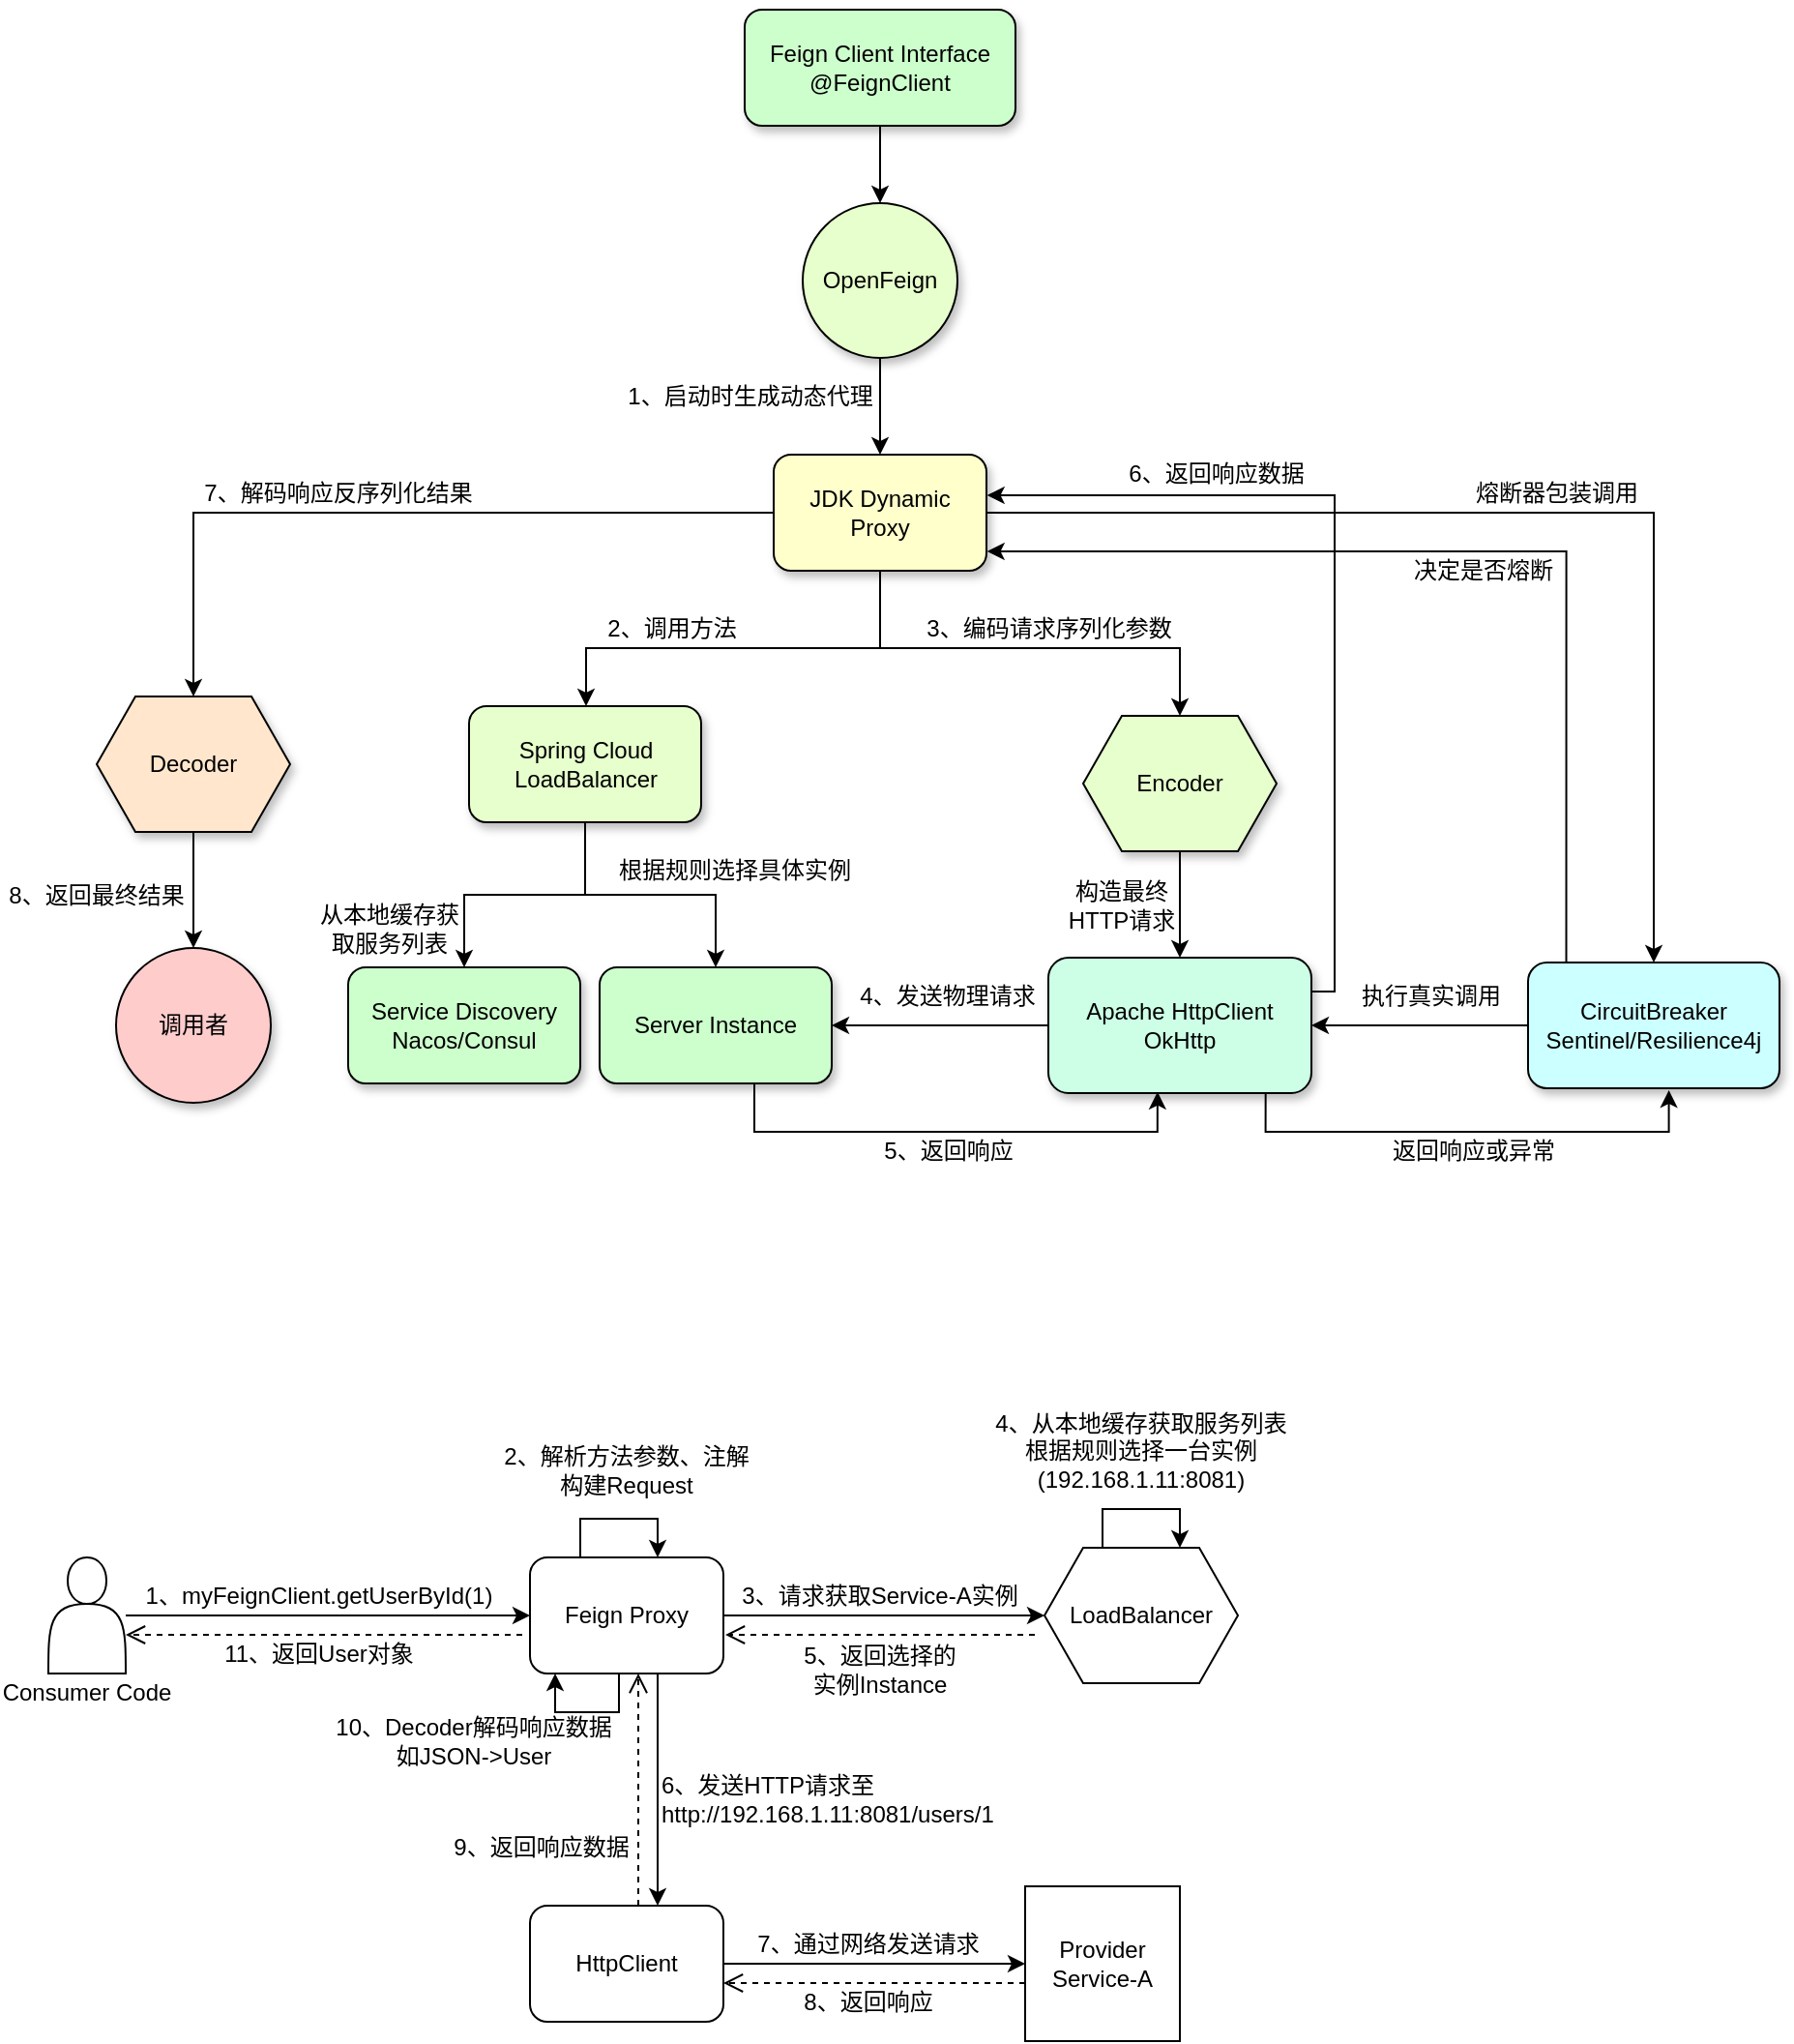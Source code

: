 <mxfile version="28.1.1">
  <diagram name="第 1 页" id="WlIzskmG9pI8DjSCx0WZ">
    <mxGraphModel dx="1098" dy="534" grid="1" gridSize="10" guides="1" tooltips="1" connect="1" arrows="1" fold="1" page="1" pageScale="1" pageWidth="827" pageHeight="1169" math="0" shadow="0">
      <root>
        <mxCell id="0" />
        <mxCell id="1" parent="0" />
        <mxCell id="_a-eD0vN7kBclNBHNNr2-69" value="" style="group" parent="1" vertex="1" connectable="0">
          <mxGeometry x="140" y="120" width="920" height="600" as="geometry" />
        </mxCell>
        <mxCell id="_a-eD0vN7kBclNBHNNr2-3" style="edgeStyle=orthogonalEdgeStyle;rounded=0;orthogonalLoop=1;jettySize=auto;html=1;entryX=0.5;entryY=0;entryDx=0;entryDy=0;" parent="_a-eD0vN7kBclNBHNNr2-69" source="_a-eD0vN7kBclNBHNNr2-1" target="_a-eD0vN7kBclNBHNNr2-2" edge="1">
          <mxGeometry relative="1" as="geometry" />
        </mxCell>
        <mxCell id="_a-eD0vN7kBclNBHNNr2-1" value="Feign Client Interface&lt;br&gt;@FeignClient" style="rounded=1;whiteSpace=wrap;html=1;fillColor=#CCFFCC;shadow=1;" parent="_a-eD0vN7kBclNBHNNr2-69" vertex="1">
          <mxGeometry x="385" width="140" height="60" as="geometry" />
        </mxCell>
        <mxCell id="_a-eD0vN7kBclNBHNNr2-5" style="edgeStyle=orthogonalEdgeStyle;rounded=0;orthogonalLoop=1;jettySize=auto;html=1;entryX=0.5;entryY=0;entryDx=0;entryDy=0;" parent="_a-eD0vN7kBclNBHNNr2-69" source="_a-eD0vN7kBclNBHNNr2-2" target="_a-eD0vN7kBclNBHNNr2-4" edge="1">
          <mxGeometry relative="1" as="geometry" />
        </mxCell>
        <mxCell id="_a-eD0vN7kBclNBHNNr2-2" value="OpenFeign" style="ellipse;whiteSpace=wrap;html=1;aspect=fixed;fillColor=#E6FFCC;shadow=1;" parent="_a-eD0vN7kBclNBHNNr2-69" vertex="1">
          <mxGeometry x="415" y="100" width="80" height="80" as="geometry" />
        </mxCell>
        <mxCell id="_a-eD0vN7kBclNBHNNr2-8" style="edgeStyle=orthogonalEdgeStyle;rounded=0;orthogonalLoop=1;jettySize=auto;html=1;entryX=0.5;entryY=0;entryDx=0;entryDy=0;exitX=0.5;exitY=1;exitDx=0;exitDy=0;" parent="_a-eD0vN7kBclNBHNNr2-69" source="_a-eD0vN7kBclNBHNNr2-4" target="_a-eD0vN7kBclNBHNNr2-7" edge="1">
          <mxGeometry relative="1" as="geometry">
            <Array as="points">
              <mxPoint x="455" y="330" />
              <mxPoint x="303" y="330" />
              <mxPoint x="303" y="360" />
            </Array>
          </mxGeometry>
        </mxCell>
        <mxCell id="_a-eD0vN7kBclNBHNNr2-46" style="edgeStyle=orthogonalEdgeStyle;rounded=0;orthogonalLoop=1;jettySize=auto;html=1;entryX=0.5;entryY=0;entryDx=0;entryDy=0;" parent="_a-eD0vN7kBclNBHNNr2-69" source="_a-eD0vN7kBclNBHNNr2-4" target="_a-eD0vN7kBclNBHNNr2-45" edge="1">
          <mxGeometry relative="1" as="geometry" />
        </mxCell>
        <mxCell id="_a-eD0vN7kBclNBHNNr2-66" style="edgeStyle=orthogonalEdgeStyle;rounded=0;orthogonalLoop=1;jettySize=auto;html=1;entryX=0.5;entryY=0;entryDx=0;entryDy=0;" parent="_a-eD0vN7kBclNBHNNr2-69" source="_a-eD0vN7kBclNBHNNr2-4" target="_a-eD0vN7kBclNBHNNr2-22" edge="1">
          <mxGeometry relative="1" as="geometry" />
        </mxCell>
        <mxCell id="_a-eD0vN7kBclNBHNNr2-68" style="edgeStyle=orthogonalEdgeStyle;rounded=0;orthogonalLoop=1;jettySize=auto;html=1;entryX=0.5;entryY=0;entryDx=0;entryDy=0;exitX=0.5;exitY=1;exitDx=0;exitDy=0;" parent="_a-eD0vN7kBclNBHNNr2-69" source="_a-eD0vN7kBclNBHNNr2-4" target="_a-eD0vN7kBclNBHNNr2-16" edge="1">
          <mxGeometry relative="1" as="geometry">
            <Array as="points">
              <mxPoint x="455" y="330" />
              <mxPoint x="610" y="330" />
            </Array>
          </mxGeometry>
        </mxCell>
        <mxCell id="_a-eD0vN7kBclNBHNNr2-4" value="JDK Dynamic&lt;br&gt;Proxy" style="rounded=1;whiteSpace=wrap;html=1;fillColor=#FFFFCC;shadow=1;" parent="_a-eD0vN7kBclNBHNNr2-69" vertex="1">
          <mxGeometry x="400" y="230" width="110" height="60" as="geometry" />
        </mxCell>
        <mxCell id="_a-eD0vN7kBclNBHNNr2-6" value="1、启动时生成动态代理" style="text;strokeColor=none;align=center;fillColor=none;html=1;verticalAlign=middle;whiteSpace=wrap;rounded=0;" parent="_a-eD0vN7kBclNBHNNr2-69" vertex="1">
          <mxGeometry x="322.5" y="190" width="130" height="20" as="geometry" />
        </mxCell>
        <mxCell id="_a-eD0vN7kBclNBHNNr2-48" style="edgeStyle=orthogonalEdgeStyle;rounded=0;orthogonalLoop=1;jettySize=auto;html=1;entryX=0.5;entryY=0;entryDx=0;entryDy=0;" parent="_a-eD0vN7kBclNBHNNr2-69" source="_a-eD0vN7kBclNBHNNr2-7" target="_a-eD0vN7kBclNBHNNr2-10" edge="1">
          <mxGeometry relative="1" as="geometry" />
        </mxCell>
        <mxCell id="_a-eD0vN7kBclNBHNNr2-49" style="edgeStyle=orthogonalEdgeStyle;rounded=0;orthogonalLoop=1;jettySize=auto;html=1;" parent="_a-eD0vN7kBclNBHNNr2-69" source="_a-eD0vN7kBclNBHNNr2-7" target="_a-eD0vN7kBclNBHNNr2-13" edge="1">
          <mxGeometry relative="1" as="geometry" />
        </mxCell>
        <mxCell id="_a-eD0vN7kBclNBHNNr2-7" value="Spring Cloud&lt;br&gt;LoadBalancer" style="rounded=1;whiteSpace=wrap;html=1;fillColor=#E6FFCC;shadow=1;" parent="_a-eD0vN7kBclNBHNNr2-69" vertex="1">
          <mxGeometry x="242.5" y="360" width="120" height="60" as="geometry" />
        </mxCell>
        <mxCell id="_a-eD0vN7kBclNBHNNr2-9" value="2、调用方法" style="text;strokeColor=none;align=center;fillColor=none;html=1;verticalAlign=middle;whiteSpace=wrap;rounded=0;" parent="_a-eD0vN7kBclNBHNNr2-69" vertex="1">
          <mxGeometry x="310" y="310" width="75" height="20" as="geometry" />
        </mxCell>
        <mxCell id="_a-eD0vN7kBclNBHNNr2-10" value="Service Discovery&lt;br&gt;Nacos/Consul" style="rounded=1;whiteSpace=wrap;html=1;fillColor=#CCFFCC;shadow=1;" parent="_a-eD0vN7kBclNBHNNr2-69" vertex="1">
          <mxGeometry x="180" y="495" width="120" height="60" as="geometry" />
        </mxCell>
        <mxCell id="_a-eD0vN7kBclNBHNNr2-12" value="从本地缓存获取服务列表" style="text;strokeColor=none;align=center;fillColor=none;html=1;verticalAlign=middle;whiteSpace=wrap;rounded=0;" parent="_a-eD0vN7kBclNBHNNr2-69" vertex="1">
          <mxGeometry x="160" y="460" width="82.5" height="30" as="geometry" />
        </mxCell>
        <mxCell id="_a-eD0vN7kBclNBHNNr2-13" value="Server Instance" style="rounded=1;whiteSpace=wrap;html=1;fillColor=#CCFFCC;shadow=1;" parent="_a-eD0vN7kBclNBHNNr2-69" vertex="1">
          <mxGeometry x="310" y="495" width="120" height="60" as="geometry" />
        </mxCell>
        <mxCell id="_a-eD0vN7kBclNBHNNr2-15" value="根据规则选择具体实例" style="text;strokeColor=none;align=center;fillColor=none;html=1;verticalAlign=middle;whiteSpace=wrap;rounded=0;" parent="_a-eD0vN7kBclNBHNNr2-69" vertex="1">
          <mxGeometry x="315" y="435" width="130" height="20" as="geometry" />
        </mxCell>
        <mxCell id="_a-eD0vN7kBclNBHNNr2-20" style="edgeStyle=orthogonalEdgeStyle;rounded=0;orthogonalLoop=1;jettySize=auto;html=1;entryX=0.5;entryY=0;entryDx=0;entryDy=0;" parent="_a-eD0vN7kBclNBHNNr2-69" source="_a-eD0vN7kBclNBHNNr2-16" target="_a-eD0vN7kBclNBHNNr2-19" edge="1">
          <mxGeometry relative="1" as="geometry" />
        </mxCell>
        <mxCell id="_a-eD0vN7kBclNBHNNr2-16" value="Encoder" style="shape=hexagon;perimeter=hexagonPerimeter2;whiteSpace=wrap;html=1;fixedSize=1;fillColor=#E6FFCC;shadow=1;" parent="_a-eD0vN7kBclNBHNNr2-69" vertex="1">
          <mxGeometry x="560" y="365" width="100" height="70" as="geometry" />
        </mxCell>
        <mxCell id="_a-eD0vN7kBclNBHNNr2-18" value="3、编码请求序列化参数" style="text;strokeColor=none;align=center;fillColor=none;html=1;verticalAlign=middle;whiteSpace=wrap;rounded=0;" parent="_a-eD0vN7kBclNBHNNr2-69" vertex="1">
          <mxGeometry x="475" y="310" width="135" height="20" as="geometry" />
        </mxCell>
        <mxCell id="_a-eD0vN7kBclNBHNNr2-64" style="edgeStyle=orthogonalEdgeStyle;rounded=0;orthogonalLoop=1;jettySize=auto;html=1;entryX=1;entryY=0.5;entryDx=0;entryDy=0;" parent="_a-eD0vN7kBclNBHNNr2-69" source="_a-eD0vN7kBclNBHNNr2-19" target="_a-eD0vN7kBclNBHNNr2-13" edge="1">
          <mxGeometry relative="1" as="geometry" />
        </mxCell>
        <mxCell id="_a-eD0vN7kBclNBHNNr2-19" value="&lt;div&gt;Apache HttpClient&lt;/div&gt;&lt;div&gt;OkHttp&lt;/div&gt;" style="rounded=1;whiteSpace=wrap;html=1;fillColor=#CCFFE6;shadow=1;" parent="_a-eD0vN7kBclNBHNNr2-69" vertex="1">
          <mxGeometry x="542" y="490" width="136" height="70" as="geometry" />
        </mxCell>
        <mxCell id="_a-eD0vN7kBclNBHNNr2-21" value="构造最终HTTP请求" style="text;strokeColor=none;align=center;fillColor=none;html=1;verticalAlign=middle;whiteSpace=wrap;rounded=0;" parent="_a-eD0vN7kBclNBHNNr2-69" vertex="1">
          <mxGeometry x="550" y="447.5" width="60" height="30" as="geometry" />
        </mxCell>
        <mxCell id="_a-eD0vN7kBclNBHNNr2-60" style="edgeStyle=orthogonalEdgeStyle;rounded=0;orthogonalLoop=1;jettySize=auto;html=1;entryX=1;entryY=0.5;entryDx=0;entryDy=0;" parent="_a-eD0vN7kBclNBHNNr2-69" source="_a-eD0vN7kBclNBHNNr2-22" target="_a-eD0vN7kBclNBHNNr2-19" edge="1">
          <mxGeometry relative="1" as="geometry" />
        </mxCell>
        <mxCell id="_a-eD0vN7kBclNBHNNr2-22" value="CircuitBreaker&lt;br&gt;Sentinel/Resilience4j" style="rounded=1;whiteSpace=wrap;html=1;fillColor=#CCFFFF;shadow=1;" parent="_a-eD0vN7kBclNBHNNr2-69" vertex="1">
          <mxGeometry x="790" y="492.5" width="130" height="65" as="geometry" />
        </mxCell>
        <mxCell id="_a-eD0vN7kBclNBHNNr2-24" value="执行真实调用" style="text;strokeColor=none;align=center;fillColor=none;html=1;verticalAlign=middle;whiteSpace=wrap;rounded=0;" parent="_a-eD0vN7kBclNBHNNr2-69" vertex="1">
          <mxGeometry x="700" y="500" width="80" height="20" as="geometry" />
        </mxCell>
        <mxCell id="_a-eD0vN7kBclNBHNNr2-26" value="返回响应或异常" style="text;strokeColor=none;align=center;fillColor=none;html=1;verticalAlign=middle;whiteSpace=wrap;rounded=0;" parent="_a-eD0vN7kBclNBHNNr2-69" vertex="1">
          <mxGeometry x="717" y="580" width="90" height="20" as="geometry" />
        </mxCell>
        <mxCell id="_a-eD0vN7kBclNBHNNr2-28" value="熔断器包装调用" style="text;strokeColor=none;align=center;fillColor=none;html=1;verticalAlign=middle;whiteSpace=wrap;rounded=0;" parent="_a-eD0vN7kBclNBHNNr2-69" vertex="1">
          <mxGeometry x="760" y="240" width="90" height="20" as="geometry" />
        </mxCell>
        <mxCell id="_a-eD0vN7kBclNBHNNr2-31" value="决定是否熔断" style="text;strokeColor=none;align=center;fillColor=none;html=1;verticalAlign=middle;whiteSpace=wrap;rounded=0;" parent="_a-eD0vN7kBclNBHNNr2-69" vertex="1">
          <mxGeometry x="727" y="280" width="80" height="20" as="geometry" />
        </mxCell>
        <mxCell id="_a-eD0vN7kBclNBHNNr2-33" value="4、发送物理请求" style="text;strokeColor=none;align=center;fillColor=none;html=1;verticalAlign=middle;whiteSpace=wrap;rounded=0;" parent="_a-eD0vN7kBclNBHNNr2-69" vertex="1">
          <mxGeometry x="440" y="500" width="100" height="20" as="geometry" />
        </mxCell>
        <mxCell id="_a-eD0vN7kBclNBHNNr2-35" value="5、返回响应" style="text;strokeColor=none;align=center;fillColor=none;html=1;verticalAlign=middle;whiteSpace=wrap;rounded=0;" parent="_a-eD0vN7kBclNBHNNr2-69" vertex="1">
          <mxGeometry x="452.5" y="580" width="75" height="20" as="geometry" />
        </mxCell>
        <mxCell id="_a-eD0vN7kBclNBHNNr2-37" value="6、返回响应数据" style="text;strokeColor=none;align=center;fillColor=none;html=1;verticalAlign=middle;whiteSpace=wrap;rounded=0;" parent="_a-eD0vN7kBclNBHNNr2-69" vertex="1">
          <mxGeometry x="580" y="230" width="98" height="20" as="geometry" />
        </mxCell>
        <mxCell id="_a-eD0vN7kBclNBHNNr2-40" value="7、解码响应反序列化结果" style="text;strokeColor=none;align=center;fillColor=none;html=1;verticalAlign=middle;whiteSpace=wrap;rounded=0;" parent="_a-eD0vN7kBclNBHNNr2-69" vertex="1">
          <mxGeometry x="100" y="240" width="150" height="20" as="geometry" />
        </mxCell>
        <mxCell id="_a-eD0vN7kBclNBHNNr2-41" value="调用者" style="ellipse;whiteSpace=wrap;html=1;aspect=fixed;fillColor=#FFCCCC;shadow=1;" parent="_a-eD0vN7kBclNBHNNr2-69" vertex="1">
          <mxGeometry x="60" y="485" width="80" height="80" as="geometry" />
        </mxCell>
        <mxCell id="_a-eD0vN7kBclNBHNNr2-43" value="8、返回最终结果" style="text;strokeColor=none;align=center;fillColor=none;html=1;verticalAlign=middle;whiteSpace=wrap;rounded=0;" parent="_a-eD0vN7kBclNBHNNr2-69" vertex="1">
          <mxGeometry y="447.5" width="100" height="20" as="geometry" />
        </mxCell>
        <mxCell id="_a-eD0vN7kBclNBHNNr2-51" style="edgeStyle=orthogonalEdgeStyle;rounded=0;orthogonalLoop=1;jettySize=auto;html=1;entryX=0.5;entryY=0;entryDx=0;entryDy=0;" parent="_a-eD0vN7kBclNBHNNr2-69" source="_a-eD0vN7kBclNBHNNr2-45" target="_a-eD0vN7kBclNBHNNr2-41" edge="1">
          <mxGeometry relative="1" as="geometry" />
        </mxCell>
        <mxCell id="_a-eD0vN7kBclNBHNNr2-45" value="Decoder" style="shape=hexagon;perimeter=hexagonPerimeter2;whiteSpace=wrap;html=1;fixedSize=1;fillColor=#FFE6CC;shadow=1;" parent="_a-eD0vN7kBclNBHNNr2-69" vertex="1">
          <mxGeometry x="50" y="355" width="100" height="70" as="geometry" />
        </mxCell>
        <mxCell id="_a-eD0vN7kBclNBHNNr2-57" style="edgeStyle=orthogonalEdgeStyle;rounded=0;orthogonalLoop=1;jettySize=auto;html=1;entryX=1.003;entryY=0.833;entryDx=0;entryDy=0;entryPerimeter=0;exitX=0.152;exitY=-0.001;exitDx=0;exitDy=0;exitPerimeter=0;" parent="_a-eD0vN7kBclNBHNNr2-69" source="_a-eD0vN7kBclNBHNNr2-22" target="_a-eD0vN7kBclNBHNNr2-4" edge="1">
          <mxGeometry relative="1" as="geometry">
            <mxPoint x="810" y="490" as="sourcePoint" />
            <Array as="points">
              <mxPoint x="810" y="280" />
            </Array>
          </mxGeometry>
        </mxCell>
        <mxCell id="_a-eD0vN7kBclNBHNNr2-59" style="edgeStyle=orthogonalEdgeStyle;rounded=0;orthogonalLoop=1;jettySize=auto;html=1;entryX=1.003;entryY=0.35;entryDx=0;entryDy=0;entryPerimeter=0;exitX=1;exitY=0.25;exitDx=0;exitDy=0;" parent="_a-eD0vN7kBclNBHNNr2-69" source="_a-eD0vN7kBclNBHNNr2-19" target="_a-eD0vN7kBclNBHNNr2-4" edge="1">
          <mxGeometry relative="1" as="geometry">
            <Array as="points">
              <mxPoint x="690" y="508" />
              <mxPoint x="690" y="251" />
            </Array>
          </mxGeometry>
        </mxCell>
        <mxCell id="_a-eD0vN7kBclNBHNNr2-63" style="edgeStyle=orthogonalEdgeStyle;rounded=0;orthogonalLoop=1;jettySize=auto;html=1;entryX=0.56;entryY=1.016;entryDx=0;entryDy=0;entryPerimeter=0;exitX=0.826;exitY=1;exitDx=0;exitDy=0;exitPerimeter=0;" parent="_a-eD0vN7kBclNBHNNr2-69" source="_a-eD0vN7kBclNBHNNr2-19" target="_a-eD0vN7kBclNBHNNr2-22" edge="1">
          <mxGeometry relative="1" as="geometry">
            <Array as="points">
              <mxPoint x="654" y="580" />
              <mxPoint x="863" y="580" />
            </Array>
          </mxGeometry>
        </mxCell>
        <mxCell id="_a-eD0vN7kBclNBHNNr2-65" style="edgeStyle=orthogonalEdgeStyle;rounded=0;orthogonalLoop=1;jettySize=auto;html=1;entryX=0.415;entryY=0.991;entryDx=0;entryDy=0;entryPerimeter=0;exitX=0.5;exitY=1;exitDx=0;exitDy=0;" parent="_a-eD0vN7kBclNBHNNr2-69" source="_a-eD0vN7kBclNBHNNr2-13" target="_a-eD0vN7kBclNBHNNr2-19" edge="1">
          <mxGeometry relative="1" as="geometry">
            <Array as="points">
              <mxPoint x="390" y="580" />
              <mxPoint x="598" y="580" />
            </Array>
          </mxGeometry>
        </mxCell>
        <mxCell id="lUMcOgB7CT1MJs2Ok-OM-8" style="edgeStyle=orthogonalEdgeStyle;rounded=0;orthogonalLoop=1;jettySize=auto;html=1;entryX=0;entryY=0.5;entryDx=0;entryDy=0;" edge="1" parent="1" source="lUMcOgB7CT1MJs2Ok-OM-1">
          <mxGeometry relative="1" as="geometry">
            <mxPoint x="414" y="950" as="targetPoint" />
          </mxGeometry>
        </mxCell>
        <mxCell id="lUMcOgB7CT1MJs2Ok-OM-1" value="" style="shape=actor;whiteSpace=wrap;html=1;" vertex="1" parent="1">
          <mxGeometry x="165" y="920" width="40" height="60" as="geometry" />
        </mxCell>
        <mxCell id="lUMcOgB7CT1MJs2Ok-OM-3" value="Consumer Code" style="text;strokeColor=none;align=center;fillColor=none;html=1;verticalAlign=middle;whiteSpace=wrap;rounded=0;" vertex="1" parent="1">
          <mxGeometry x="140" y="980" width="90" height="20" as="geometry" />
        </mxCell>
        <mxCell id="lUMcOgB7CT1MJs2Ok-OM-4" value="LoadBalancer" style="shape=hexagon;perimeter=hexagonPerimeter2;whiteSpace=wrap;html=1;fixedSize=1;" vertex="1" parent="1">
          <mxGeometry x="680" y="915" width="100" height="70" as="geometry" />
        </mxCell>
        <mxCell id="lUMcOgB7CT1MJs2Ok-OM-49" style="edgeStyle=orthogonalEdgeStyle;rounded=0;orthogonalLoop=1;jettySize=auto;html=1;entryX=0;entryY=0.5;entryDx=0;entryDy=0;" edge="1" parent="1" source="lUMcOgB7CT1MJs2Ok-OM-5" target="lUMcOgB7CT1MJs2Ok-OM-6">
          <mxGeometry relative="1" as="geometry" />
        </mxCell>
        <mxCell id="lUMcOgB7CT1MJs2Ok-OM-5" value="HttpClient" style="rounded=1;whiteSpace=wrap;html=1;" vertex="1" parent="1">
          <mxGeometry x="414" y="1100" width="100" height="60" as="geometry" />
        </mxCell>
        <mxCell id="lUMcOgB7CT1MJs2Ok-OM-6" value="Provider&lt;br&gt;Service-A" style="whiteSpace=wrap;html=1;aspect=fixed;" vertex="1" parent="1">
          <mxGeometry x="670" y="1090" width="80" height="80" as="geometry" />
        </mxCell>
        <mxCell id="lUMcOgB7CT1MJs2Ok-OM-9" value="1、myFeignClient.getUserById(1)" style="text;strokeColor=none;align=center;fillColor=none;html=1;verticalAlign=middle;whiteSpace=wrap;rounded=0;" vertex="1" parent="1">
          <mxGeometry x="210" y="930" width="190" height="20" as="geometry" />
        </mxCell>
        <mxCell id="lUMcOgB7CT1MJs2Ok-OM-12" style="edgeStyle=orthogonalEdgeStyle;rounded=0;orthogonalLoop=1;jettySize=auto;html=1;" edge="1" parent="1">
          <mxGeometry relative="1" as="geometry">
            <mxPoint x="480" y="920" as="targetPoint" />
            <mxPoint x="440" y="920" as="sourcePoint" />
            <Array as="points">
              <mxPoint x="440" y="920" />
              <mxPoint x="440" y="900" />
              <mxPoint x="480" y="900" />
            </Array>
          </mxGeometry>
        </mxCell>
        <mxCell id="lUMcOgB7CT1MJs2Ok-OM-14" style="edgeStyle=orthogonalEdgeStyle;rounded=0;orthogonalLoop=1;jettySize=auto;html=1;entryX=0;entryY=0.5;entryDx=0;entryDy=0;" edge="1" parent="1" source="lUMcOgB7CT1MJs2Ok-OM-11" target="lUMcOgB7CT1MJs2Ok-OM-4">
          <mxGeometry relative="1" as="geometry" />
        </mxCell>
        <mxCell id="lUMcOgB7CT1MJs2Ok-OM-47" style="edgeStyle=orthogonalEdgeStyle;rounded=0;orthogonalLoop=1;jettySize=auto;html=1;entryX=0.5;entryY=0;entryDx=0;entryDy=0;" edge="1" parent="1">
          <mxGeometry relative="1" as="geometry">
            <mxPoint x="480" y="980" as="sourcePoint" />
            <mxPoint x="480" y="1100" as="targetPoint" />
          </mxGeometry>
        </mxCell>
        <mxCell id="lUMcOgB7CT1MJs2Ok-OM-11" value="Feign Proxy" style="rounded=1;whiteSpace=wrap;html=1;" vertex="1" parent="1">
          <mxGeometry x="414" y="920" width="100" height="60" as="geometry" />
        </mxCell>
        <mxCell id="lUMcOgB7CT1MJs2Ok-OM-13" value="2、解析方法参数、注解&lt;br&gt;构建Request" style="text;strokeColor=none;align=center;fillColor=none;html=1;verticalAlign=middle;whiteSpace=wrap;rounded=0;" vertex="1" parent="1">
          <mxGeometry x="399" y="860" width="130" height="30" as="geometry" />
        </mxCell>
        <mxCell id="lUMcOgB7CT1MJs2Ok-OM-15" value="3、请求获取Service-A实例" style="text;strokeColor=none;align=center;fillColor=none;html=1;verticalAlign=middle;whiteSpace=wrap;rounded=0;" vertex="1" parent="1">
          <mxGeometry x="520" y="932.5" width="150" height="15" as="geometry" />
        </mxCell>
        <mxCell id="lUMcOgB7CT1MJs2Ok-OM-17" value="4、从本地缓存获取服务列表&lt;br&gt;根据规则选择一台实例&lt;br&gt;(192.168.1.11:8081)" style="text;strokeColor=none;align=center;fillColor=none;html=1;verticalAlign=middle;whiteSpace=wrap;rounded=0;" vertex="1" parent="1">
          <mxGeometry x="650" y="840" width="160" height="50" as="geometry" />
        </mxCell>
        <mxCell id="lUMcOgB7CT1MJs2Ok-OM-18" value="" style="html=1;verticalAlign=bottom;endArrow=open;dashed=1;endSize=8;curved=0;rounded=0;" edge="1" parent="1">
          <mxGeometry relative="1" as="geometry">
            <mxPoint x="675" y="960" as="sourcePoint" />
            <mxPoint x="515" y="960" as="targetPoint" />
          </mxGeometry>
        </mxCell>
        <mxCell id="lUMcOgB7CT1MJs2Ok-OM-20" value="5、返回选择的&lt;br&gt;实例Instance" style="text;strokeColor=none;align=center;fillColor=none;html=1;verticalAlign=middle;whiteSpace=wrap;rounded=0;" vertex="1" parent="1">
          <mxGeometry x="550" y="960" width="90" height="35" as="geometry" />
        </mxCell>
        <mxCell id="lUMcOgB7CT1MJs2Ok-OM-25" value="9、返回响应数据" style="text;strokeColor=none;align=center;fillColor=none;html=1;verticalAlign=middle;whiteSpace=wrap;rounded=0;" vertex="1" parent="1">
          <mxGeometry x="370" y="1060" width="100" height="20" as="geometry" />
        </mxCell>
        <mxCell id="lUMcOgB7CT1MJs2Ok-OM-27" value="7、通过网络发送请求" style="text;strokeColor=none;align=center;fillColor=none;html=1;verticalAlign=middle;whiteSpace=wrap;rounded=0;" vertex="1" parent="1">
          <mxGeometry x="529" y="1110" width="120" height="20" as="geometry" />
        </mxCell>
        <mxCell id="lUMcOgB7CT1MJs2Ok-OM-31" value="8、返回响应" style="text;strokeColor=none;align=center;fillColor=none;html=1;verticalAlign=middle;whiteSpace=wrap;rounded=0;" vertex="1" parent="1">
          <mxGeometry x="554" y="1140" width="70" height="20" as="geometry" />
        </mxCell>
        <mxCell id="lUMcOgB7CT1MJs2Ok-OM-33" style="edgeStyle=orthogonalEdgeStyle;rounded=0;orthogonalLoop=1;jettySize=auto;html=1;" edge="1" parent="1">
          <mxGeometry relative="1" as="geometry">
            <mxPoint x="427" y="980" as="targetPoint" />
            <mxPoint x="460" y="980" as="sourcePoint" />
            <Array as="points">
              <mxPoint x="460" y="1000" />
              <mxPoint x="427" y="1000" />
            </Array>
          </mxGeometry>
        </mxCell>
        <mxCell id="lUMcOgB7CT1MJs2Ok-OM-35" value="10、Decoder解码响应数据&lt;br&gt;如JSON-&amp;gt;User" style="text;strokeColor=none;align=center;fillColor=none;html=1;verticalAlign=middle;whiteSpace=wrap;rounded=0;" vertex="1" parent="1">
          <mxGeometry x="310" y="1000" width="150" height="30" as="geometry" />
        </mxCell>
        <mxCell id="lUMcOgB7CT1MJs2Ok-OM-36" value="" style="html=1;verticalAlign=bottom;endArrow=open;dashed=1;endSize=8;curved=0;rounded=0;" edge="1" parent="1">
          <mxGeometry relative="1" as="geometry">
            <mxPoint x="410" y="960" as="sourcePoint" />
            <mxPoint x="205" y="960" as="targetPoint" />
          </mxGeometry>
        </mxCell>
        <mxCell id="lUMcOgB7CT1MJs2Ok-OM-37" value="11、返回User对象" style="text;strokeColor=none;align=center;fillColor=none;html=1;verticalAlign=middle;whiteSpace=wrap;rounded=0;" vertex="1" parent="1">
          <mxGeometry x="255" y="960" width="100" height="20" as="geometry" />
        </mxCell>
        <mxCell id="lUMcOgB7CT1MJs2Ok-OM-42" value="6、发送HTTP请求至&lt;br&gt;http://192.168.1.11:8081/users/1" style="text;strokeColor=none;align=left;fillColor=none;html=1;verticalAlign=middle;whiteSpace=wrap;rounded=0;" vertex="1" parent="1">
          <mxGeometry x="480" y="1030" width="180" height="30" as="geometry" />
        </mxCell>
        <mxCell id="lUMcOgB7CT1MJs2Ok-OM-48" value="" style="html=1;verticalAlign=bottom;endArrow=open;dashed=1;endSize=8;curved=0;rounded=0;exitX=0.46;exitY=0;exitDx=0;exitDy=0;exitPerimeter=0;" edge="1" parent="1">
          <mxGeometry relative="1" as="geometry">
            <mxPoint x="470" y="1100" as="sourcePoint" />
            <mxPoint x="470" y="980" as="targetPoint" />
          </mxGeometry>
        </mxCell>
        <mxCell id="lUMcOgB7CT1MJs2Ok-OM-50" value="" style="html=1;verticalAlign=bottom;endArrow=open;dashed=1;endSize=8;curved=0;rounded=0;exitX=0;exitY=0.625;exitDx=0;exitDy=0;exitPerimeter=0;" edge="1" parent="1" source="lUMcOgB7CT1MJs2Ok-OM-6">
          <mxGeometry relative="1" as="geometry">
            <mxPoint x="650" y="1140" as="sourcePoint" />
            <mxPoint x="514" y="1140" as="targetPoint" />
          </mxGeometry>
        </mxCell>
        <mxCell id="lUMcOgB7CT1MJs2Ok-OM-51" style="edgeStyle=orthogonalEdgeStyle;rounded=0;orthogonalLoop=1;jettySize=auto;html=1;" edge="1" parent="1">
          <mxGeometry relative="1" as="geometry">
            <mxPoint x="750" y="915" as="targetPoint" />
            <mxPoint x="710" y="915" as="sourcePoint" />
            <Array as="points">
              <mxPoint x="710" y="915" />
              <mxPoint x="710" y="895" />
              <mxPoint x="750" y="895" />
            </Array>
          </mxGeometry>
        </mxCell>
      </root>
    </mxGraphModel>
  </diagram>
</mxfile>
